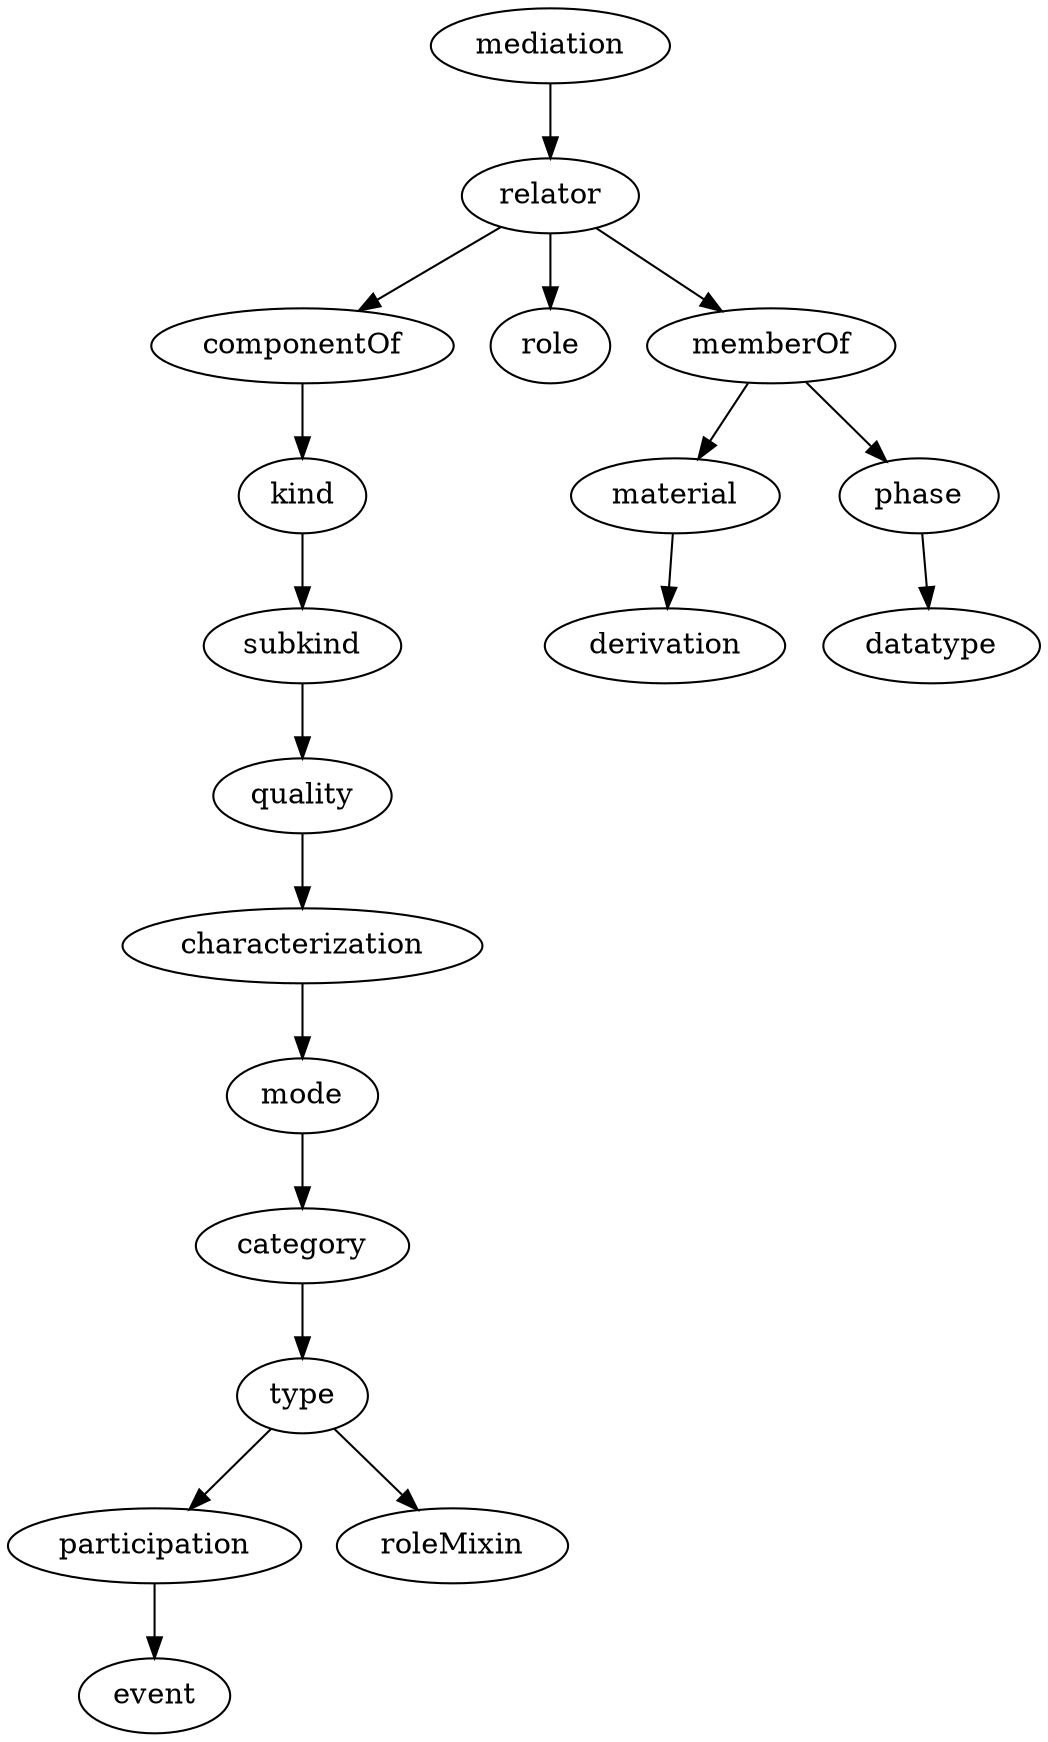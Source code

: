 strict digraph  {
mediation;
relator;
componentOf;
role;
memberOf;
kind;
subkind;
quality;
characterization;
mode;
category;
type;
participation;
roleMixin;
event;
material;
phase;
derivation;
datatype;
mediation -> relator;
relator -> componentOf;
relator -> role;
relator -> memberOf;
componentOf -> kind;
memberOf -> material;
memberOf -> phase;
kind -> subkind;
subkind -> quality;
quality -> characterization;
characterization -> mode;
mode -> category;
category -> type;
type -> participation;
type -> roleMixin;
participation -> event;
material -> derivation;
phase -> datatype;
}

